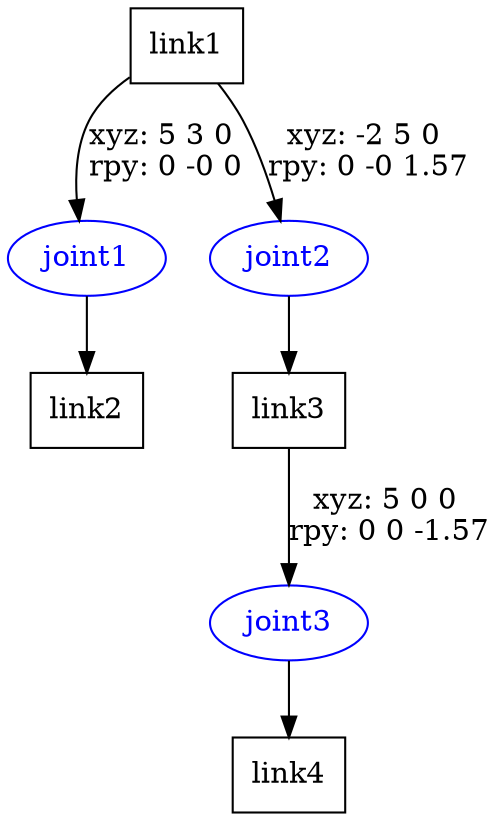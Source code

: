 digraph G {
node [shape=box];
"link1" [label="link1"];
"link2" [label="link2"];
"link3" [label="link3"];
"link4" [label="link4"];
node [shape=ellipse, color=blue, fontcolor=blue];
"link1" -> "joint1" [label="xyz: 5 3 0 \nrpy: 0 -0 0"]
"joint1" -> "link2"
"link1" -> "joint2" [label="xyz: -2 5 0 \nrpy: 0 -0 1.57"]
"joint2" -> "link3"
"link3" -> "joint3" [label="xyz: 5 0 0 \nrpy: 0 0 -1.57"]
"joint3" -> "link4"
}
